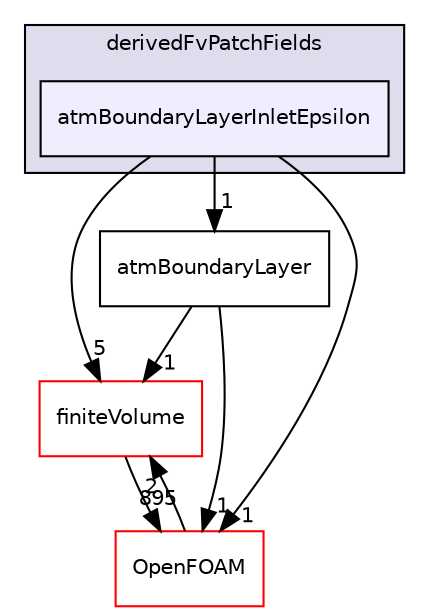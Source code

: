 digraph "src/atmosphericModels/derivedFvPatchFields/atmBoundaryLayerInletEpsilon" {
  bgcolor=transparent;
  compound=true
  node [ fontsize="10", fontname="Helvetica"];
  edge [ labelfontsize="10", labelfontname="Helvetica"];
  subgraph clusterdir_e580a0489938542e853307e9226a419e {
    graph [ bgcolor="#ddddee", pencolor="black", label="derivedFvPatchFields" fontname="Helvetica", fontsize="10", URL="dir_e580a0489938542e853307e9226a419e.html"]
  dir_b3d7e17d24896baa0ffda53721b71600 [shape=box, label="atmBoundaryLayerInletEpsilon", style="filled", fillcolor="#eeeeff", pencolor="black", URL="dir_b3d7e17d24896baa0ffda53721b71600.html"];
  }
  dir_9bd15774b555cf7259a6fa18f99fe99b [shape=box label="finiteVolume" color="red" URL="dir_9bd15774b555cf7259a6fa18f99fe99b.html"];
  dir_0b277ca639d856e9f7b52700d279e3ef [shape=box label="atmBoundaryLayer" URL="dir_0b277ca639d856e9f7b52700d279e3ef.html"];
  dir_c5473ff19b20e6ec4dfe5c310b3778a8 [shape=box label="OpenFOAM" color="red" URL="dir_c5473ff19b20e6ec4dfe5c310b3778a8.html"];
  dir_9bd15774b555cf7259a6fa18f99fe99b->dir_c5473ff19b20e6ec4dfe5c310b3778a8 [headlabel="895", labeldistance=1.5 headhref="dir_000814_002151.html"];
  dir_0b277ca639d856e9f7b52700d279e3ef->dir_9bd15774b555cf7259a6fa18f99fe99b [headlabel="1", labeldistance=1.5 headhref="dir_000502_000814.html"];
  dir_0b277ca639d856e9f7b52700d279e3ef->dir_c5473ff19b20e6ec4dfe5c310b3778a8 [headlabel="1", labeldistance=1.5 headhref="dir_000502_002151.html"];
  dir_c5473ff19b20e6ec4dfe5c310b3778a8->dir_9bd15774b555cf7259a6fa18f99fe99b [headlabel="2", labeldistance=1.5 headhref="dir_002151_000814.html"];
  dir_b3d7e17d24896baa0ffda53721b71600->dir_9bd15774b555cf7259a6fa18f99fe99b [headlabel="5", labeldistance=1.5 headhref="dir_000503_000814.html"];
  dir_b3d7e17d24896baa0ffda53721b71600->dir_0b277ca639d856e9f7b52700d279e3ef [headlabel="1", labeldistance=1.5 headhref="dir_000503_000502.html"];
  dir_b3d7e17d24896baa0ffda53721b71600->dir_c5473ff19b20e6ec4dfe5c310b3778a8 [headlabel="1", labeldistance=1.5 headhref="dir_000503_002151.html"];
}
